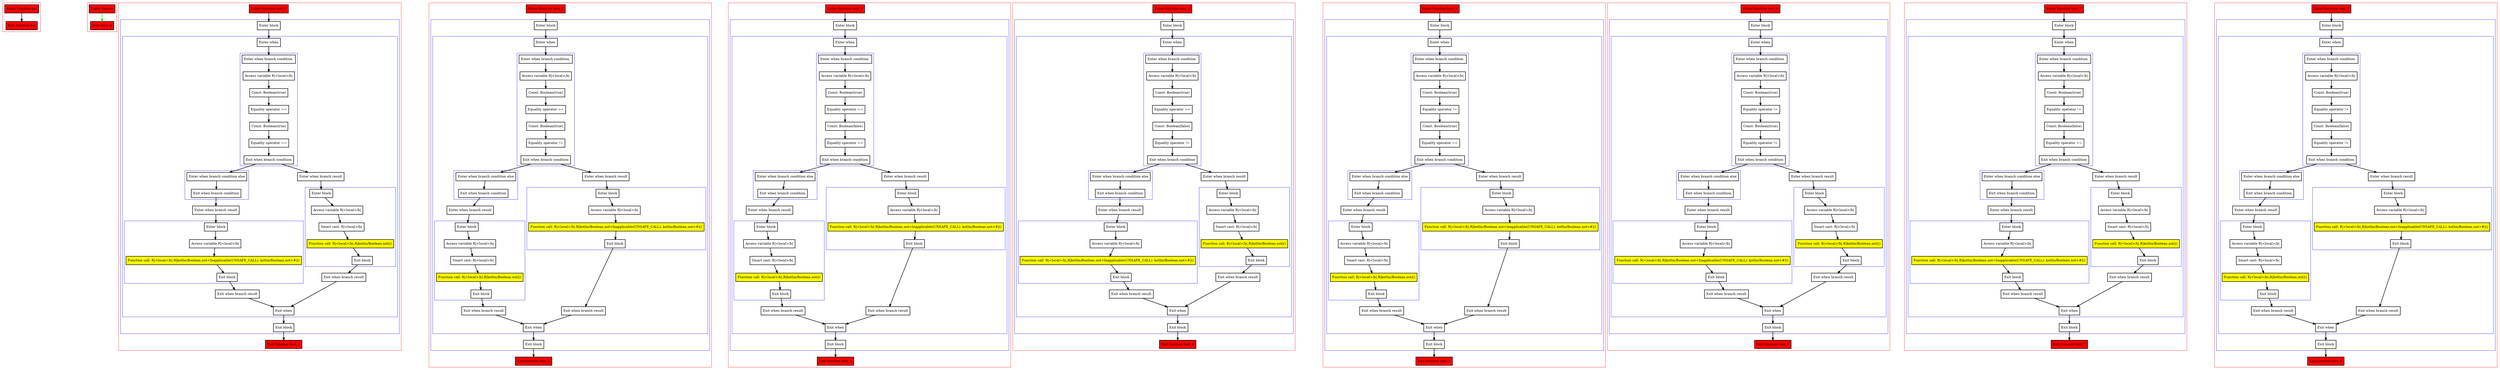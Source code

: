 digraph equalsToBoolean_kt {
    graph [nodesep=3]
    node [shape=box penwidth=2]
    edge [penwidth=2]

    subgraph cluster_0 {
        color=red
        0 [label="Enter function foo" style="filled" fillcolor=red];
        1 [label="Exit function foo" style="filled" fillcolor=red];
    }
    0 -> {1};

    subgraph cluster_1 {
        color=red
        2 [label="Enter class A" style="filled" fillcolor=red];
        3 [label="Exit class A" style="filled" fillcolor=red];
    }
    2 -> {3} [color=green];

    subgraph cluster_2 {
        color=red
        4 [label="Enter function test_1" style="filled" fillcolor=red];
        subgraph cluster_3 {
            color=blue
            5 [label="Enter block"];
            subgraph cluster_4 {
                color=blue
                6 [label="Enter when"];
                subgraph cluster_5 {
                    color=blue
                    7 [label="Enter when branch condition "];
                    8 [label="Access variable R|<local>/b|"];
                    9 [label="Const: Boolean(true)"];
                    10 [label="Equality operator =="];
                    11 [label="Const: Boolean(true)"];
                    12 [label="Equality operator =="];
                    13 [label="Exit when branch condition"];
                }
                subgraph cluster_6 {
                    color=blue
                    14 [label="Enter when branch condition else"];
                    15 [label="Exit when branch condition"];
                }
                16 [label="Enter when branch result"];
                subgraph cluster_7 {
                    color=blue
                    17 [label="Enter block"];
                    18 [label="Access variable R|<local>/b|"];
                    19 [label="Function call: R|<local>/b|.R|kotlin/Boolean.not<Inapplicable(UNSAFE_CALL): kotlin/Boolean.not>#|()" style="filled" fillcolor=yellow];
                    20 [label="Exit block"];
                }
                21 [label="Exit when branch result"];
                22 [label="Enter when branch result"];
                subgraph cluster_8 {
                    color=blue
                    23 [label="Enter block"];
                    24 [label="Access variable R|<local>/b|"];
                    25 [label="Smart cast: R|<local>/b|"];
                    26 [label="Function call: R|<local>/b|.R|kotlin/Boolean.not|()" style="filled" fillcolor=yellow];
                    27 [label="Exit block"];
                }
                28 [label="Exit when branch result"];
                29 [label="Exit when"];
            }
            30 [label="Exit block"];
        }
        31 [label="Exit function test_1" style="filled" fillcolor=red];
    }
    4 -> {5};
    5 -> {6};
    6 -> {7};
    7 -> {8};
    8 -> {9};
    9 -> {10};
    10 -> {11};
    11 -> {12};
    12 -> {13};
    13 -> {14 22};
    14 -> {15};
    15 -> {16};
    16 -> {17};
    17 -> {18};
    18 -> {19};
    19 -> {20};
    20 -> {21};
    21 -> {29};
    22 -> {23};
    23 -> {24};
    24 -> {25};
    25 -> {26};
    26 -> {27};
    27 -> {28};
    28 -> {29};
    29 -> {30};
    30 -> {31};

    subgraph cluster_9 {
        color=red
        32 [label="Enter function test_2" style="filled" fillcolor=red];
        subgraph cluster_10 {
            color=blue
            33 [label="Enter block"];
            subgraph cluster_11 {
                color=blue
                34 [label="Enter when"];
                subgraph cluster_12 {
                    color=blue
                    35 [label="Enter when branch condition "];
                    36 [label="Access variable R|<local>/b|"];
                    37 [label="Const: Boolean(true)"];
                    38 [label="Equality operator =="];
                    39 [label="Const: Boolean(true)"];
                    40 [label="Equality operator !="];
                    41 [label="Exit when branch condition"];
                }
                subgraph cluster_13 {
                    color=blue
                    42 [label="Enter when branch condition else"];
                    43 [label="Exit when branch condition"];
                }
                44 [label="Enter when branch result"];
                subgraph cluster_14 {
                    color=blue
                    45 [label="Enter block"];
                    46 [label="Access variable R|<local>/b|"];
                    47 [label="Smart cast: R|<local>/b|"];
                    48 [label="Function call: R|<local>/b|.R|kotlin/Boolean.not|()" style="filled" fillcolor=yellow];
                    49 [label="Exit block"];
                }
                50 [label="Exit when branch result"];
                51 [label="Enter when branch result"];
                subgraph cluster_15 {
                    color=blue
                    52 [label="Enter block"];
                    53 [label="Access variable R|<local>/b|"];
                    54 [label="Function call: R|<local>/b|.R|kotlin/Boolean.not<Inapplicable(UNSAFE_CALL): kotlin/Boolean.not>#|()" style="filled" fillcolor=yellow];
                    55 [label="Exit block"];
                }
                56 [label="Exit when branch result"];
                57 [label="Exit when"];
            }
            58 [label="Exit block"];
        }
        59 [label="Exit function test_2" style="filled" fillcolor=red];
    }
    32 -> {33};
    33 -> {34};
    34 -> {35};
    35 -> {36};
    36 -> {37};
    37 -> {38};
    38 -> {39};
    39 -> {40};
    40 -> {41};
    41 -> {42 51};
    42 -> {43};
    43 -> {44};
    44 -> {45};
    45 -> {46};
    46 -> {47};
    47 -> {48};
    48 -> {49};
    49 -> {50};
    50 -> {57};
    51 -> {52};
    52 -> {53};
    53 -> {54};
    54 -> {55};
    55 -> {56};
    56 -> {57};
    57 -> {58};
    58 -> {59};

    subgraph cluster_16 {
        color=red
        60 [label="Enter function test_3" style="filled" fillcolor=red];
        subgraph cluster_17 {
            color=blue
            61 [label="Enter block"];
            subgraph cluster_18 {
                color=blue
                62 [label="Enter when"];
                subgraph cluster_19 {
                    color=blue
                    63 [label="Enter when branch condition "];
                    64 [label="Access variable R|<local>/b|"];
                    65 [label="Const: Boolean(true)"];
                    66 [label="Equality operator =="];
                    67 [label="Const: Boolean(false)"];
                    68 [label="Equality operator =="];
                    69 [label="Exit when branch condition"];
                }
                subgraph cluster_20 {
                    color=blue
                    70 [label="Enter when branch condition else"];
                    71 [label="Exit when branch condition"];
                }
                72 [label="Enter when branch result"];
                subgraph cluster_21 {
                    color=blue
                    73 [label="Enter block"];
                    74 [label="Access variable R|<local>/b|"];
                    75 [label="Smart cast: R|<local>/b|"];
                    76 [label="Function call: R|<local>/b|.R|kotlin/Boolean.not|()" style="filled" fillcolor=yellow];
                    77 [label="Exit block"];
                }
                78 [label="Exit when branch result"];
                79 [label="Enter when branch result"];
                subgraph cluster_22 {
                    color=blue
                    80 [label="Enter block"];
                    81 [label="Access variable R|<local>/b|"];
                    82 [label="Function call: R|<local>/b|.R|kotlin/Boolean.not<Inapplicable(UNSAFE_CALL): kotlin/Boolean.not>#|()" style="filled" fillcolor=yellow];
                    83 [label="Exit block"];
                }
                84 [label="Exit when branch result"];
                85 [label="Exit when"];
            }
            86 [label="Exit block"];
        }
        87 [label="Exit function test_3" style="filled" fillcolor=red];
    }
    60 -> {61};
    61 -> {62};
    62 -> {63};
    63 -> {64};
    64 -> {65};
    65 -> {66};
    66 -> {67};
    67 -> {68};
    68 -> {69};
    69 -> {70 79};
    70 -> {71};
    71 -> {72};
    72 -> {73};
    73 -> {74};
    74 -> {75};
    75 -> {76};
    76 -> {77};
    77 -> {78};
    78 -> {85};
    79 -> {80};
    80 -> {81};
    81 -> {82};
    82 -> {83};
    83 -> {84};
    84 -> {85};
    85 -> {86};
    86 -> {87};

    subgraph cluster_23 {
        color=red
        88 [label="Enter function test_4" style="filled" fillcolor=red];
        subgraph cluster_24 {
            color=blue
            89 [label="Enter block"];
            subgraph cluster_25 {
                color=blue
                90 [label="Enter when"];
                subgraph cluster_26 {
                    color=blue
                    91 [label="Enter when branch condition "];
                    92 [label="Access variable R|<local>/b|"];
                    93 [label="Const: Boolean(true)"];
                    94 [label="Equality operator =="];
                    95 [label="Const: Boolean(false)"];
                    96 [label="Equality operator !="];
                    97 [label="Exit when branch condition"];
                }
                subgraph cluster_27 {
                    color=blue
                    98 [label="Enter when branch condition else"];
                    99 [label="Exit when branch condition"];
                }
                100 [label="Enter when branch result"];
                subgraph cluster_28 {
                    color=blue
                    101 [label="Enter block"];
                    102 [label="Access variable R|<local>/b|"];
                    103 [label="Function call: R|<local>/b|.R|kotlin/Boolean.not<Inapplicable(UNSAFE_CALL): kotlin/Boolean.not>#|()" style="filled" fillcolor=yellow];
                    104 [label="Exit block"];
                }
                105 [label="Exit when branch result"];
                106 [label="Enter when branch result"];
                subgraph cluster_29 {
                    color=blue
                    107 [label="Enter block"];
                    108 [label="Access variable R|<local>/b|"];
                    109 [label="Smart cast: R|<local>/b|"];
                    110 [label="Function call: R|<local>/b|.R|kotlin/Boolean.not|()" style="filled" fillcolor=yellow];
                    111 [label="Exit block"];
                }
                112 [label="Exit when branch result"];
                113 [label="Exit when"];
            }
            114 [label="Exit block"];
        }
        115 [label="Exit function test_4" style="filled" fillcolor=red];
    }
    88 -> {89};
    89 -> {90};
    90 -> {91};
    91 -> {92};
    92 -> {93};
    93 -> {94};
    94 -> {95};
    95 -> {96};
    96 -> {97};
    97 -> {98 106};
    98 -> {99};
    99 -> {100};
    100 -> {101};
    101 -> {102};
    102 -> {103};
    103 -> {104};
    104 -> {105};
    105 -> {113};
    106 -> {107};
    107 -> {108};
    108 -> {109};
    109 -> {110};
    110 -> {111};
    111 -> {112};
    112 -> {113};
    113 -> {114};
    114 -> {115};

    subgraph cluster_30 {
        color=red
        116 [label="Enter function test_5" style="filled" fillcolor=red];
        subgraph cluster_31 {
            color=blue
            117 [label="Enter block"];
            subgraph cluster_32 {
                color=blue
                118 [label="Enter when"];
                subgraph cluster_33 {
                    color=blue
                    119 [label="Enter when branch condition "];
                    120 [label="Access variable R|<local>/b|"];
                    121 [label="Const: Boolean(true)"];
                    122 [label="Equality operator !="];
                    123 [label="Const: Boolean(true)"];
                    124 [label="Equality operator =="];
                    125 [label="Exit when branch condition"];
                }
                subgraph cluster_34 {
                    color=blue
                    126 [label="Enter when branch condition else"];
                    127 [label="Exit when branch condition"];
                }
                128 [label="Enter when branch result"];
                subgraph cluster_35 {
                    color=blue
                    129 [label="Enter block"];
                    130 [label="Access variable R|<local>/b|"];
                    131 [label="Smart cast: R|<local>/b|"];
                    132 [label="Function call: R|<local>/b|.R|kotlin/Boolean.not|()" style="filled" fillcolor=yellow];
                    133 [label="Exit block"];
                }
                134 [label="Exit when branch result"];
                135 [label="Enter when branch result"];
                subgraph cluster_36 {
                    color=blue
                    136 [label="Enter block"];
                    137 [label="Access variable R|<local>/b|"];
                    138 [label="Function call: R|<local>/b|.R|kotlin/Boolean.not<Inapplicable(UNSAFE_CALL): kotlin/Boolean.not>#|()" style="filled" fillcolor=yellow];
                    139 [label="Exit block"];
                }
                140 [label="Exit when branch result"];
                141 [label="Exit when"];
            }
            142 [label="Exit block"];
        }
        143 [label="Exit function test_5" style="filled" fillcolor=red];
    }
    116 -> {117};
    117 -> {118};
    118 -> {119};
    119 -> {120};
    120 -> {121};
    121 -> {122};
    122 -> {123};
    123 -> {124};
    124 -> {125};
    125 -> {126 135};
    126 -> {127};
    127 -> {128};
    128 -> {129};
    129 -> {130};
    130 -> {131};
    131 -> {132};
    132 -> {133};
    133 -> {134};
    134 -> {141};
    135 -> {136};
    136 -> {137};
    137 -> {138};
    138 -> {139};
    139 -> {140};
    140 -> {141};
    141 -> {142};
    142 -> {143};

    subgraph cluster_37 {
        color=red
        144 [label="Enter function test_6" style="filled" fillcolor=red];
        subgraph cluster_38 {
            color=blue
            145 [label="Enter block"];
            subgraph cluster_39 {
                color=blue
                146 [label="Enter when"];
                subgraph cluster_40 {
                    color=blue
                    147 [label="Enter when branch condition "];
                    148 [label="Access variable R|<local>/b|"];
                    149 [label="Const: Boolean(true)"];
                    150 [label="Equality operator !="];
                    151 [label="Const: Boolean(true)"];
                    152 [label="Equality operator !="];
                    153 [label="Exit when branch condition"];
                }
                subgraph cluster_41 {
                    color=blue
                    154 [label="Enter when branch condition else"];
                    155 [label="Exit when branch condition"];
                }
                156 [label="Enter when branch result"];
                subgraph cluster_42 {
                    color=blue
                    157 [label="Enter block"];
                    158 [label="Access variable R|<local>/b|"];
                    159 [label="Function call: R|<local>/b|.R|kotlin/Boolean.not<Inapplicable(UNSAFE_CALL): kotlin/Boolean.not>#|()" style="filled" fillcolor=yellow];
                    160 [label="Exit block"];
                }
                161 [label="Exit when branch result"];
                162 [label="Enter when branch result"];
                subgraph cluster_43 {
                    color=blue
                    163 [label="Enter block"];
                    164 [label="Access variable R|<local>/b|"];
                    165 [label="Smart cast: R|<local>/b|"];
                    166 [label="Function call: R|<local>/b|.R|kotlin/Boolean.not|()" style="filled" fillcolor=yellow];
                    167 [label="Exit block"];
                }
                168 [label="Exit when branch result"];
                169 [label="Exit when"];
            }
            170 [label="Exit block"];
        }
        171 [label="Exit function test_6" style="filled" fillcolor=red];
    }
    144 -> {145};
    145 -> {146};
    146 -> {147};
    147 -> {148};
    148 -> {149};
    149 -> {150};
    150 -> {151};
    151 -> {152};
    152 -> {153};
    153 -> {154 162};
    154 -> {155};
    155 -> {156};
    156 -> {157};
    157 -> {158};
    158 -> {159};
    159 -> {160};
    160 -> {161};
    161 -> {169};
    162 -> {163};
    163 -> {164};
    164 -> {165};
    165 -> {166};
    166 -> {167};
    167 -> {168};
    168 -> {169};
    169 -> {170};
    170 -> {171};

    subgraph cluster_44 {
        color=red
        172 [label="Enter function test_7" style="filled" fillcolor=red];
        subgraph cluster_45 {
            color=blue
            173 [label="Enter block"];
            subgraph cluster_46 {
                color=blue
                174 [label="Enter when"];
                subgraph cluster_47 {
                    color=blue
                    175 [label="Enter when branch condition "];
                    176 [label="Access variable R|<local>/b|"];
                    177 [label="Const: Boolean(true)"];
                    178 [label="Equality operator !="];
                    179 [label="Const: Boolean(false)"];
                    180 [label="Equality operator =="];
                    181 [label="Exit when branch condition"];
                }
                subgraph cluster_48 {
                    color=blue
                    182 [label="Enter when branch condition else"];
                    183 [label="Exit when branch condition"];
                }
                184 [label="Enter when branch result"];
                subgraph cluster_49 {
                    color=blue
                    185 [label="Enter block"];
                    186 [label="Access variable R|<local>/b|"];
                    187 [label="Function call: R|<local>/b|.R|kotlin/Boolean.not<Inapplicable(UNSAFE_CALL): kotlin/Boolean.not>#|()" style="filled" fillcolor=yellow];
                    188 [label="Exit block"];
                }
                189 [label="Exit when branch result"];
                190 [label="Enter when branch result"];
                subgraph cluster_50 {
                    color=blue
                    191 [label="Enter block"];
                    192 [label="Access variable R|<local>/b|"];
                    193 [label="Smart cast: R|<local>/b|"];
                    194 [label="Function call: R|<local>/b|.R|kotlin/Boolean.not|()" style="filled" fillcolor=yellow];
                    195 [label="Exit block"];
                }
                196 [label="Exit when branch result"];
                197 [label="Exit when"];
            }
            198 [label="Exit block"];
        }
        199 [label="Exit function test_7" style="filled" fillcolor=red];
    }
    172 -> {173};
    173 -> {174};
    174 -> {175};
    175 -> {176};
    176 -> {177};
    177 -> {178};
    178 -> {179};
    179 -> {180};
    180 -> {181};
    181 -> {182 190};
    182 -> {183};
    183 -> {184};
    184 -> {185};
    185 -> {186};
    186 -> {187};
    187 -> {188};
    188 -> {189};
    189 -> {197};
    190 -> {191};
    191 -> {192};
    192 -> {193};
    193 -> {194};
    194 -> {195};
    195 -> {196};
    196 -> {197};
    197 -> {198};
    198 -> {199};

    subgraph cluster_51 {
        color=red
        200 [label="Enter function test_8" style="filled" fillcolor=red];
        subgraph cluster_52 {
            color=blue
            201 [label="Enter block"];
            subgraph cluster_53 {
                color=blue
                202 [label="Enter when"];
                subgraph cluster_54 {
                    color=blue
                    203 [label="Enter when branch condition "];
                    204 [label="Access variable R|<local>/b|"];
                    205 [label="Const: Boolean(true)"];
                    206 [label="Equality operator !="];
                    207 [label="Const: Boolean(false)"];
                    208 [label="Equality operator !="];
                    209 [label="Exit when branch condition"];
                }
                subgraph cluster_55 {
                    color=blue
                    210 [label="Enter when branch condition else"];
                    211 [label="Exit when branch condition"];
                }
                212 [label="Enter when branch result"];
                subgraph cluster_56 {
                    color=blue
                    213 [label="Enter block"];
                    214 [label="Access variable R|<local>/b|"];
                    215 [label="Smart cast: R|<local>/b|"];
                    216 [label="Function call: R|<local>/b|.R|kotlin/Boolean.not|()" style="filled" fillcolor=yellow];
                    217 [label="Exit block"];
                }
                218 [label="Exit when branch result"];
                219 [label="Enter when branch result"];
                subgraph cluster_57 {
                    color=blue
                    220 [label="Enter block"];
                    221 [label="Access variable R|<local>/b|"];
                    222 [label="Function call: R|<local>/b|.R|kotlin/Boolean.not<Inapplicable(UNSAFE_CALL): kotlin/Boolean.not>#|()" style="filled" fillcolor=yellow];
                    223 [label="Exit block"];
                }
                224 [label="Exit when branch result"];
                225 [label="Exit when"];
            }
            226 [label="Exit block"];
        }
        227 [label="Exit function test_8" style="filled" fillcolor=red];
    }
    200 -> {201};
    201 -> {202};
    202 -> {203};
    203 -> {204};
    204 -> {205};
    205 -> {206};
    206 -> {207};
    207 -> {208};
    208 -> {209};
    209 -> {210 219};
    210 -> {211};
    211 -> {212};
    212 -> {213};
    213 -> {214};
    214 -> {215};
    215 -> {216};
    216 -> {217};
    217 -> {218};
    218 -> {225};
    219 -> {220};
    220 -> {221};
    221 -> {222};
    222 -> {223};
    223 -> {224};
    224 -> {225};
    225 -> {226};
    226 -> {227};

}
